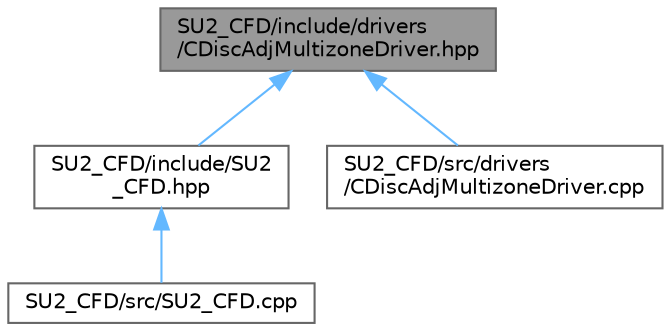 digraph "SU2_CFD/include/drivers/CDiscAdjMultizoneDriver.hpp"
{
 // LATEX_PDF_SIZE
  bgcolor="transparent";
  edge [fontname=Helvetica,fontsize=10,labelfontname=Helvetica,labelfontsize=10];
  node [fontname=Helvetica,fontsize=10,shape=box,height=0.2,width=0.4];
  Node1 [id="Node000001",label="SU2_CFD/include/drivers\l/CDiscAdjMultizoneDriver.hpp",height=0.2,width=0.4,color="gray40", fillcolor="grey60", style="filled", fontcolor="black",tooltip=" "];
  Node1 -> Node2 [id="edge1_Node000001_Node000002",dir="back",color="steelblue1",style="solid",tooltip=" "];
  Node2 [id="Node000002",label="SU2_CFD/include/SU2\l_CFD.hpp",height=0.2,width=0.4,color="grey40", fillcolor="white", style="filled",URL="$SU2__CFD_8hpp.html",tooltip="Headers of the main subroutines of the code SU2_CFD. The subroutines and functions are in the SU2_CFD..."];
  Node2 -> Node3 [id="edge2_Node000002_Node000003",dir="back",color="steelblue1",style="solid",tooltip=" "];
  Node3 [id="Node000003",label="SU2_CFD/src/SU2_CFD.cpp",height=0.2,width=0.4,color="grey40", fillcolor="white", style="filled",URL="$SU2__CFD_8cpp.html",tooltip="Main file of the SU2 Computational Fluid Dynamics code."];
  Node1 -> Node4 [id="edge3_Node000001_Node000004",dir="back",color="steelblue1",style="solid",tooltip=" "];
  Node4 [id="Node000004",label="SU2_CFD/src/drivers\l/CDiscAdjMultizoneDriver.cpp",height=0.2,width=0.4,color="grey40", fillcolor="white", style="filled",URL="$CDiscAdjMultizoneDriver_8cpp.html",tooltip="The main subroutines for driving adjoint multi-zone problems."];
}
